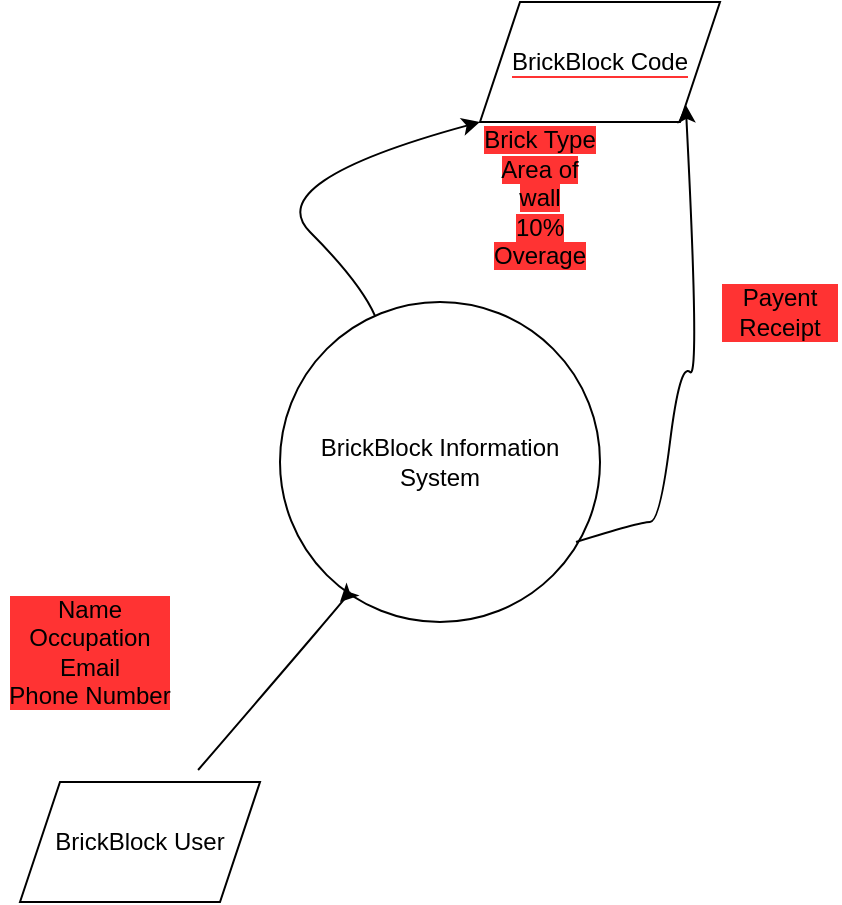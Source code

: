 <mxfile version="15.8.7" type="github"><diagram id="cUWFfaWrDpM25yUYT4uO" name="Page-1"><mxGraphModel dx="1038" dy="564" grid="1" gridSize="10" guides="1" tooltips="1" connect="1" arrows="1" fold="1" page="1" pageScale="1" pageWidth="850" pageHeight="1100" math="0" shadow="0"><root><mxCell id="0"/><mxCell id="1" parent="0"/><mxCell id="yMch8CqXQgIO9xQGUXZz-1" value="BrickBlock Information System" style="ellipse;whiteSpace=wrap;html=1;aspect=fixed;" parent="1" vertex="1"><mxGeometry x="170" y="220" width="160" height="160" as="geometry"/></mxCell><mxCell id="yMch8CqXQgIO9xQGUXZz-2" value="" style="curved=1;endArrow=classic;html=1;rounded=0;exitX=0.742;exitY=-0.1;exitDx=0;exitDy=0;exitPerimeter=0;" parent="1" source="yMch8CqXQgIO9xQGUXZz-4" edge="1"><mxGeometry width="50" height="50" relative="1" as="geometry"><mxPoint x="150" y="420" as="sourcePoint"/><mxPoint x="200" y="370" as="targetPoint"/><Array as="points"><mxPoint x="210" y="360"/></Array></mxGeometry></mxCell><mxCell id="yMch8CqXQgIO9xQGUXZz-4" value="BrickBlock User" style="shape=parallelogram;perimeter=parallelogramPerimeter;whiteSpace=wrap;html=1;fixedSize=1;" parent="1" vertex="1"><mxGeometry x="40" y="460" width="120" height="60" as="geometry"/></mxCell><mxCell id="yMch8CqXQgIO9xQGUXZz-5" value="&lt;span style=&quot;background-color: rgb(255 , 255 , 255)&quot;&gt;BrickBlock Code&lt;br&gt;&lt;/span&gt;" style="shape=parallelogram;perimeter=parallelogramPerimeter;whiteSpace=wrap;html=1;fixedSize=1;labelBackgroundColor=#FF3333;fontColor=none;" parent="1" vertex="1"><mxGeometry x="270" y="70" width="120" height="60" as="geometry"/></mxCell><mxCell id="yMch8CqXQgIO9xQGUXZz-6" value="" style="curved=1;endArrow=classic;html=1;rounded=0;fontColor=none;entryX=0;entryY=1;entryDx=0;entryDy=0;" parent="1" source="yMch8CqXQgIO9xQGUXZz-1" target="yMch8CqXQgIO9xQGUXZz-5" edge="1"><mxGeometry width="50" height="50" relative="1" as="geometry"><mxPoint x="160" y="210" as="sourcePoint"/><mxPoint x="210" y="160" as="targetPoint"/><Array as="points"><mxPoint x="210" y="210"/><mxPoint x="160" y="160"/></Array></mxGeometry></mxCell><mxCell id="yMch8CqXQgIO9xQGUXZz-7" value="&lt;div&gt;Name&lt;/div&gt;&lt;div&gt;Occupation&lt;/div&gt;&lt;div&gt;Email&lt;/div&gt;&lt;div&gt;Phone Number&lt;br&gt;&lt;/div&gt;" style="text;html=1;strokeColor=none;fillColor=none;align=center;verticalAlign=middle;whiteSpace=wrap;rounded=0;labelBackgroundColor=#FF3333;fontColor=none;" parent="1" vertex="1"><mxGeometry x="30" y="380" width="90" height="30" as="geometry"/></mxCell><mxCell id="yMch8CqXQgIO9xQGUXZz-8" value="&lt;div&gt;&lt;span style=&quot;background-color: rgb(255 , 51 , 51)&quot;&gt;Brick Type&lt;/span&gt;&lt;/div&gt;&lt;div&gt;&lt;span style=&quot;background-color: rgb(255 , 51 , 51)&quot;&gt;Area of wall&lt;/span&gt;&lt;/div&gt;&lt;div&gt;&lt;span style=&quot;background-color: rgb(255 , 51 , 51)&quot;&gt;10%&lt;/span&gt;&lt;/div&gt;&lt;div&gt;&lt;span style=&quot;background-color: rgb(255 , 51 , 51)&quot;&gt;Overage&lt;/span&gt;&lt;/div&gt;&lt;div&gt;&lt;span style=&quot;background-color: rgb(255 , 51 , 51)&quot;&gt;&lt;br&gt;&lt;/span&gt;&lt;/div&gt;&lt;div&gt;&lt;span style=&quot;background-color: rgb(255 , 51 , 51)&quot;&gt;&lt;/span&gt;&lt;/div&gt;" style="text;html=1;strokeColor=none;fillColor=none;align=center;verticalAlign=middle;whiteSpace=wrap;rounded=0;labelBackgroundColor=#FFFFFF;fontColor=none;" parent="1" vertex="1"><mxGeometry x="270" y="160" width="60" height="30" as="geometry"/></mxCell><mxCell id="yMch8CqXQgIO9xQGUXZz-9" value="" style="curved=1;endArrow=classic;html=1;rounded=0;fontColor=none;entryX=1;entryY=1;entryDx=0;entryDy=0;exitX=0.925;exitY=0.75;exitDx=0;exitDy=0;exitPerimeter=0;" parent="1" source="yMch8CqXQgIO9xQGUXZz-1" target="yMch8CqXQgIO9xQGUXZz-5" edge="1"><mxGeometry width="50" height="50" relative="1" as="geometry"><mxPoint x="330" y="340" as="sourcePoint"/><mxPoint x="360" y="280" as="targetPoint"/><Array as="points"><mxPoint x="350" y="330"/><mxPoint x="360" y="330"/><mxPoint x="370" y="250"/><mxPoint x="380" y="260"/></Array></mxGeometry></mxCell><mxCell id="yMch8CqXQgIO9xQGUXZz-10" value="&lt;div&gt;Payent Receipt&lt;/div&gt;" style="text;html=1;strokeColor=none;fillColor=none;align=center;verticalAlign=middle;whiteSpace=wrap;rounded=0;labelBackgroundColor=#FF3333;fontColor=none;" parent="1" vertex="1"><mxGeometry x="390" y="210" width="60" height="30" as="geometry"/></mxCell></root></mxGraphModel></diagram></mxfile>